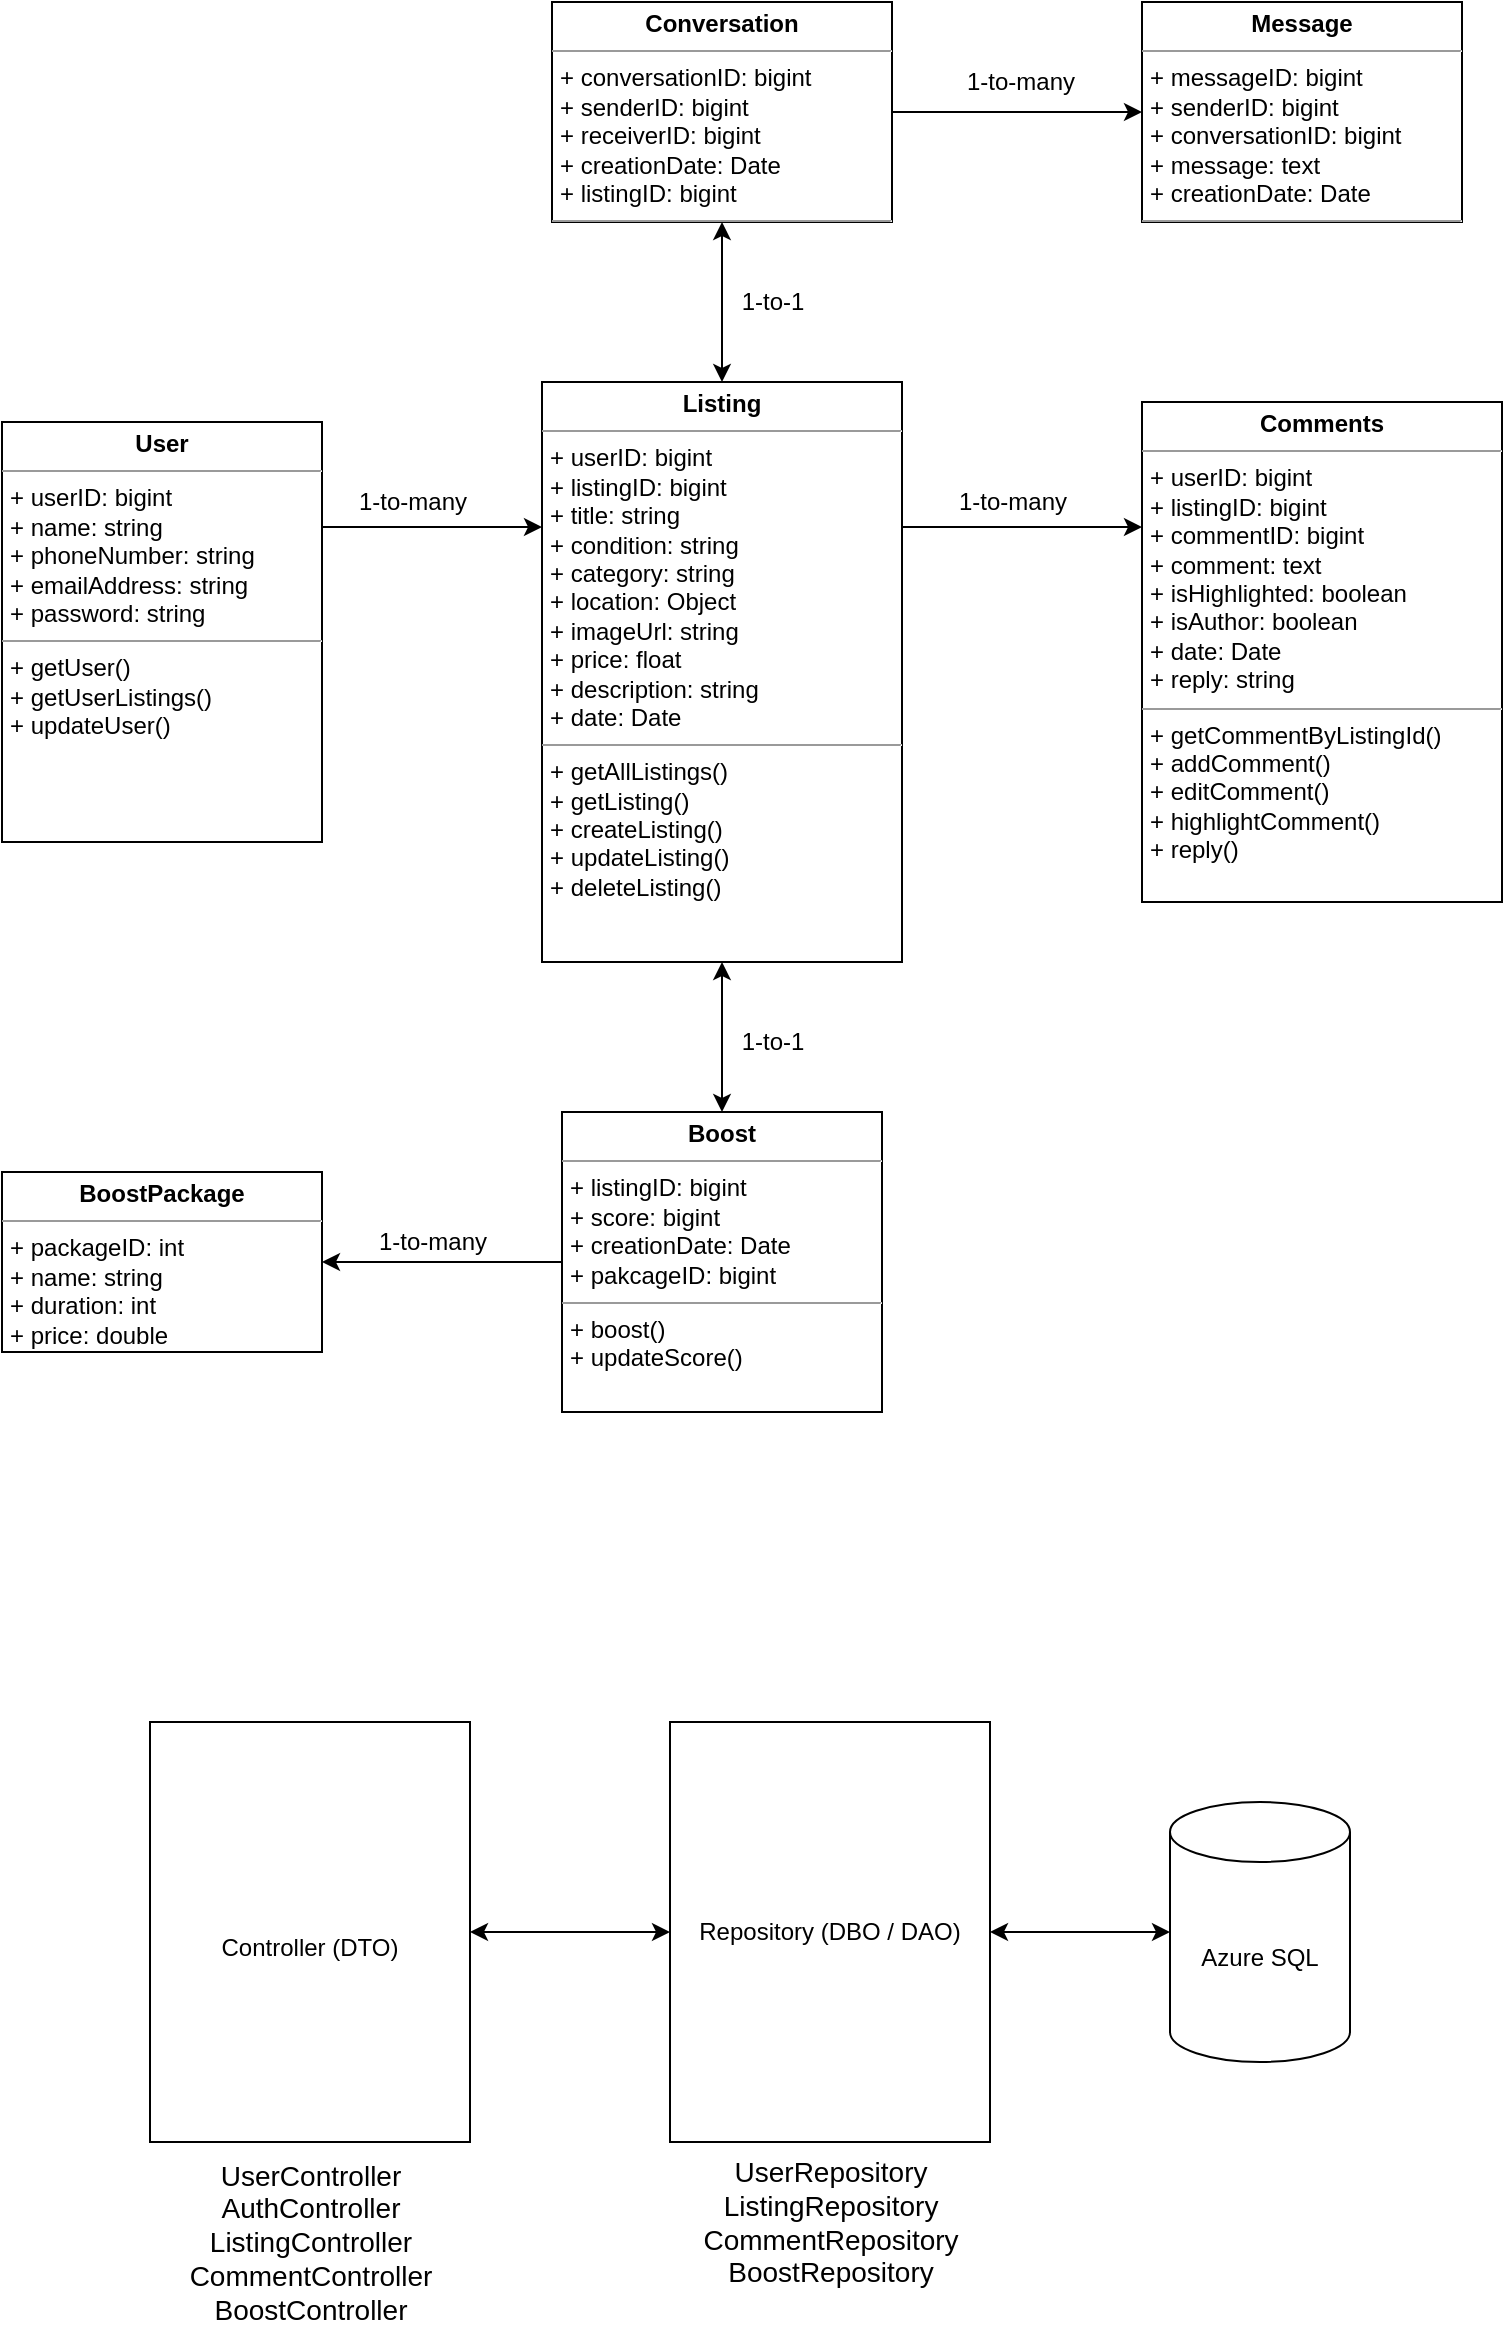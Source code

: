 <mxfile version="17.4.6" type="github">
  <diagram id="C5RBs43oDa-KdzZeNtuy" name="Page-1">
    <mxGraphModel dx="1339" dy="1998" grid="1" gridSize="10" guides="1" tooltips="1" connect="1" arrows="1" fold="1" page="1" pageScale="1" pageWidth="827" pageHeight="1169" math="0" shadow="0">
      <root>
        <mxCell id="WIyWlLk6GJQsqaUBKTNV-0" />
        <mxCell id="WIyWlLk6GJQsqaUBKTNV-1" parent="WIyWlLk6GJQsqaUBKTNV-0" />
        <mxCell id="-iETWxAdTGKrOr3p3Gbk-2" style="edgeStyle=orthogonalEdgeStyle;rounded=0;orthogonalLoop=1;jettySize=auto;html=1;exitX=1;exitY=0.25;exitDx=0;exitDy=0;entryX=0;entryY=0.25;entryDx=0;entryDy=0;" parent="WIyWlLk6GJQsqaUBKTNV-1" source="axjFOtPwWDvmPR-CUZJp-16" target="axjFOtPwWDvmPR-CUZJp-17" edge="1">
          <mxGeometry relative="1" as="geometry" />
        </mxCell>
        <mxCell id="axjFOtPwWDvmPR-CUZJp-16" value="&lt;p style=&quot;margin: 0px ; margin-top: 4px ; text-align: center&quot;&gt;&lt;b&gt;User&lt;/b&gt;&lt;/p&gt;&lt;hr size=&quot;1&quot;&gt;&lt;p style=&quot;margin: 0px ; margin-left: 4px&quot;&gt;+ userID: bigint&lt;/p&gt;&lt;p style=&quot;margin: 0px ; margin-left: 4px&quot;&gt;+ name: string&lt;/p&gt;&lt;p style=&quot;margin: 0px ; margin-left: 4px&quot;&gt;+ phoneNumber: string&lt;/p&gt;&lt;p style=&quot;margin: 0px ; margin-left: 4px&quot;&gt;+ emailAddress: string&lt;/p&gt;&lt;p style=&quot;margin: 0px ; margin-left: 4px&quot;&gt;+ password: string&lt;/p&gt;&lt;hr size=&quot;1&quot;&gt;&lt;p style=&quot;margin: 0px ; margin-left: 4px&quot;&gt;+ getUser()&lt;/p&gt;&lt;p style=&quot;margin: 0px ; margin-left: 4px&quot;&gt;+ getUserListings()&lt;/p&gt;&lt;p style=&quot;margin: 0px ; margin-left: 4px&quot;&gt;+ updateUser()&lt;/p&gt;" style="verticalAlign=top;align=left;overflow=fill;fontSize=12;fontFamily=Helvetica;html=1;" parent="WIyWlLk6GJQsqaUBKTNV-1" vertex="1">
          <mxGeometry x="40" y="60" width="160" height="210" as="geometry" />
        </mxCell>
        <mxCell id="axjFOtPwWDvmPR-CUZJp-17" value="&lt;p style=&quot;margin: 0px ; margin-top: 4px ; text-align: center&quot;&gt;&lt;b&gt;Listing&lt;/b&gt;&lt;/p&gt;&lt;hr size=&quot;1&quot;&gt;&lt;p style=&quot;margin: 0px ; margin-left: 4px&quot;&gt;+ userID: bigint&lt;/p&gt;&lt;p style=&quot;margin: 0px ; margin-left: 4px&quot;&gt;+ listingID: bigint&lt;br&gt;&lt;/p&gt;&lt;p style=&quot;margin: 0px ; margin-left: 4px&quot;&gt;+ title: string&lt;br&gt;&lt;/p&gt;&lt;p style=&quot;margin: 0px ; margin-left: 4px&quot;&gt;+ condition: string&lt;/p&gt;&lt;p style=&quot;margin: 0px ; margin-left: 4px&quot;&gt;+ category: string&lt;/p&gt;&lt;p style=&quot;margin: 0px ; margin-left: 4px&quot;&gt;+ location: Object&lt;/p&gt;&lt;p style=&quot;margin: 0px ; margin-left: 4px&quot;&gt;+ imageUrl: string&lt;/p&gt;&lt;p style=&quot;margin: 0px ; margin-left: 4px&quot;&gt;+ price: float&lt;/p&gt;&lt;p style=&quot;margin: 0px ; margin-left: 4px&quot;&gt;+ description: string&lt;/p&gt;&lt;p style=&quot;margin: 0px ; margin-left: 4px&quot;&gt;+ date: Date&lt;/p&gt;&lt;hr size=&quot;1&quot;&gt;&lt;p style=&quot;margin: 0px ; margin-left: 4px&quot;&gt;+ getAllListings()&lt;br&gt;&lt;/p&gt;&lt;p style=&quot;margin: 0px ; margin-left: 4px&quot;&gt;+ getListing()&lt;/p&gt;&lt;p style=&quot;margin: 0px ; margin-left: 4px&quot;&gt;+ createListing()&lt;/p&gt;&lt;p style=&quot;margin: 0px ; margin-left: 4px&quot;&gt;+ updateListing()&lt;/p&gt;&lt;p style=&quot;margin: 0px ; margin-left: 4px&quot;&gt;+ deleteListing()&lt;/p&gt;" style="verticalAlign=top;align=left;overflow=fill;fontSize=12;fontFamily=Helvetica;html=1;" parent="WIyWlLk6GJQsqaUBKTNV-1" vertex="1">
          <mxGeometry x="310" y="40" width="180" height="290" as="geometry" />
        </mxCell>
        <mxCell id="axjFOtPwWDvmPR-CUZJp-18" value="&lt;p style=&quot;margin: 0px ; margin-top: 4px ; text-align: center&quot;&gt;&lt;b&gt;Comments&lt;/b&gt;&lt;/p&gt;&lt;hr size=&quot;1&quot;&gt;&lt;p style=&quot;margin: 0px ; margin-left: 4px&quot;&gt;+ userID: bigint&lt;/p&gt;&lt;p style=&quot;margin: 0px ; margin-left: 4px&quot;&gt;+ listingID: bigint&lt;/p&gt;&lt;p style=&quot;margin: 0px ; margin-left: 4px&quot;&gt;+ commentID: bigint&lt;/p&gt;&lt;p style=&quot;margin: 0px ; margin-left: 4px&quot;&gt;+ comment: text&lt;/p&gt;&lt;p style=&quot;margin: 0px ; margin-left: 4px&quot;&gt;+ isHighlighted: boolean&lt;/p&gt;&lt;p style=&quot;margin: 0px ; margin-left: 4px&quot;&gt;+ isAuthor: boolean&lt;/p&gt;&lt;p style=&quot;margin: 0px ; margin-left: 4px&quot;&gt;+ date: Date&lt;/p&gt;&lt;p style=&quot;margin: 0px ; margin-left: 4px&quot;&gt;+ reply: string&lt;/p&gt;&lt;hr size=&quot;1&quot;&gt;&lt;p style=&quot;margin: 0px ; margin-left: 4px&quot;&gt;+ getCommentByListingId()&lt;/p&gt;&lt;p style=&quot;margin: 0px ; margin-left: 4px&quot;&gt;+ addComment()&lt;/p&gt;&lt;p style=&quot;margin: 0px ; margin-left: 4px&quot;&gt;+ editComment()&lt;/p&gt;&lt;p style=&quot;margin: 0px ; margin-left: 4px&quot;&gt;+ highlightComment()&lt;/p&gt;&lt;p style=&quot;margin: 0px ; margin-left: 4px&quot;&gt;+ reply()&lt;/p&gt;" style="verticalAlign=top;align=left;overflow=fill;fontSize=12;fontFamily=Helvetica;html=1;" parent="WIyWlLk6GJQsqaUBKTNV-1" vertex="1">
          <mxGeometry x="610" y="50" width="180" height="250" as="geometry" />
        </mxCell>
        <mxCell id="axjFOtPwWDvmPR-CUZJp-19" value="1-to-many" style="text;html=1;align=center;verticalAlign=middle;resizable=0;points=[];autosize=1;strokeColor=none;fillColor=none;" parent="WIyWlLk6GJQsqaUBKTNV-1" vertex="1">
          <mxGeometry x="210" y="90" width="70" height="20" as="geometry" />
        </mxCell>
        <mxCell id="axjFOtPwWDvmPR-CUZJp-21" value="&lt;br&gt;Controller (DTO)" style="rounded=0;whiteSpace=wrap;html=1;" parent="WIyWlLk6GJQsqaUBKTNV-1" vertex="1">
          <mxGeometry x="114" y="710" width="160" height="210" as="geometry" />
        </mxCell>
        <mxCell id="axjFOtPwWDvmPR-CUZJp-22" value="Repository (DBO / DAO)" style="rounded=0;whiteSpace=wrap;html=1;" parent="WIyWlLk6GJQsqaUBKTNV-1" vertex="1">
          <mxGeometry x="374" y="710" width="160" height="210" as="geometry" />
        </mxCell>
        <mxCell id="axjFOtPwWDvmPR-CUZJp-23" value="Azure SQL" style="shape=cylinder3;whiteSpace=wrap;html=1;boundedLbl=1;backgroundOutline=1;size=15;" parent="WIyWlLk6GJQsqaUBKTNV-1" vertex="1">
          <mxGeometry x="624" y="750" width="90" height="130" as="geometry" />
        </mxCell>
        <mxCell id="axjFOtPwWDvmPR-CUZJp-24" value="" style="endArrow=classic;startArrow=classic;html=1;rounded=0;entryX=0;entryY=0.5;entryDx=0;entryDy=0;entryPerimeter=0;exitX=1;exitY=0.5;exitDx=0;exitDy=0;" parent="WIyWlLk6GJQsqaUBKTNV-1" source="axjFOtPwWDvmPR-CUZJp-22" target="axjFOtPwWDvmPR-CUZJp-23" edge="1">
          <mxGeometry width="50" height="50" relative="1" as="geometry">
            <mxPoint x="384" y="900" as="sourcePoint" />
            <mxPoint x="434" y="850" as="targetPoint" />
          </mxGeometry>
        </mxCell>
        <mxCell id="axjFOtPwWDvmPR-CUZJp-25" value="" style="endArrow=classic;startArrow=classic;html=1;rounded=0;exitX=1;exitY=0.5;exitDx=0;exitDy=0;entryX=0;entryY=0.5;entryDx=0;entryDy=0;" parent="WIyWlLk6GJQsqaUBKTNV-1" source="axjFOtPwWDvmPR-CUZJp-21" target="axjFOtPwWDvmPR-CUZJp-22" edge="1">
          <mxGeometry width="50" height="50" relative="1" as="geometry">
            <mxPoint x="384" y="900" as="sourcePoint" />
            <mxPoint x="434" y="850" as="targetPoint" />
          </mxGeometry>
        </mxCell>
        <mxCell id="axjFOtPwWDvmPR-CUZJp-26" value="&lt;font style=&quot;font-size: 14px&quot;&gt;UserController&lt;br&gt;AuthController&lt;br&gt;ListingController&lt;br&gt;CommentController&lt;br&gt;BoostController&lt;br&gt;&lt;/font&gt;" style="text;html=1;align=center;verticalAlign=middle;resizable=0;points=[];autosize=1;strokeColor=none;fillColor=none;" parent="WIyWlLk6GJQsqaUBKTNV-1" vertex="1">
          <mxGeometry x="124" y="930" width="140" height="80" as="geometry" />
        </mxCell>
        <mxCell id="axjFOtPwWDvmPR-CUZJp-27" value="&lt;font style=&quot;font-size: 14px&quot;&gt;UserRepository&lt;br&gt;ListingRepository&lt;br&gt;CommentRepository&lt;br&gt;BoostRepository&lt;br&gt;&lt;/font&gt;" style="text;html=1;align=center;verticalAlign=middle;resizable=0;points=[];autosize=1;strokeColor=none;fillColor=none;" parent="WIyWlLk6GJQsqaUBKTNV-1" vertex="1">
          <mxGeometry x="384" y="930" width="140" height="60" as="geometry" />
        </mxCell>
        <mxCell id="-iETWxAdTGKrOr3p3Gbk-0" value="&lt;p style=&quot;margin: 0px ; margin-top: 4px ; text-align: center&quot;&gt;&lt;b&gt;Boost&lt;/b&gt;&lt;/p&gt;&lt;hr size=&quot;1&quot;&gt;&lt;p style=&quot;margin: 0px ; margin-left: 4px&quot;&gt;+ listingID: bigint&lt;/p&gt;&lt;p style=&quot;margin: 0px ; margin-left: 4px&quot;&gt;+ score: bigint&lt;br&gt;&lt;/p&gt;&lt;p style=&quot;margin: 0px ; margin-left: 4px&quot;&gt;+ creationDate: Date&lt;/p&gt;&lt;p style=&quot;margin: 0px ; margin-left: 4px&quot;&gt;+ pakcageID: bigint&lt;br&gt;&lt;/p&gt;&lt;hr size=&quot;1&quot;&gt;&lt;p style=&quot;margin: 0px ; margin-left: 4px&quot;&gt;+ boost()&lt;/p&gt;&lt;p style=&quot;margin: 0px ; margin-left: 4px&quot;&gt;+ updateScore()&lt;/p&gt;" style="verticalAlign=top;align=left;overflow=fill;fontSize=12;fontFamily=Helvetica;html=1;" parent="WIyWlLk6GJQsqaUBKTNV-1" vertex="1">
          <mxGeometry x="320" y="405" width="160" height="150" as="geometry" />
        </mxCell>
        <mxCell id="-iETWxAdTGKrOr3p3Gbk-4" style="edgeStyle=orthogonalEdgeStyle;rounded=0;orthogonalLoop=1;jettySize=auto;html=1;exitX=1;exitY=0.25;exitDx=0;exitDy=0;entryX=0;entryY=0.25;entryDx=0;entryDy=0;" parent="WIyWlLk6GJQsqaUBKTNV-1" source="axjFOtPwWDvmPR-CUZJp-17" target="axjFOtPwWDvmPR-CUZJp-18" edge="1">
          <mxGeometry relative="1" as="geometry">
            <mxPoint x="210" y="122.5" as="sourcePoint" />
            <mxPoint x="330" y="122.5" as="targetPoint" />
          </mxGeometry>
        </mxCell>
        <mxCell id="-iETWxAdTGKrOr3p3Gbk-5" value="1-to-many" style="text;html=1;align=center;verticalAlign=middle;resizable=0;points=[];autosize=1;strokeColor=none;fillColor=none;" parent="WIyWlLk6GJQsqaUBKTNV-1" vertex="1">
          <mxGeometry x="510" y="90" width="70" height="20" as="geometry" />
        </mxCell>
        <mxCell id="-iETWxAdTGKrOr3p3Gbk-7" value="" style="endArrow=classic;startArrow=classic;html=1;rounded=0;exitX=0.5;exitY=0;exitDx=0;exitDy=0;entryX=0.5;entryY=1;entryDx=0;entryDy=0;" parent="WIyWlLk6GJQsqaUBKTNV-1" source="-iETWxAdTGKrOr3p3Gbk-0" target="axjFOtPwWDvmPR-CUZJp-17" edge="1">
          <mxGeometry width="50" height="50" relative="1" as="geometry">
            <mxPoint x="200" y="360" as="sourcePoint" />
            <mxPoint x="250" y="310" as="targetPoint" />
          </mxGeometry>
        </mxCell>
        <mxCell id="1j9gqKUk-XoY-LHrO7DJ-0" value="&lt;p style=&quot;margin: 0px ; margin-top: 4px ; text-align: center&quot;&gt;&lt;b&gt;BoostPackage&lt;/b&gt;&lt;/p&gt;&lt;hr size=&quot;1&quot;&gt;&lt;p style=&quot;margin: 0px ; margin-left: 4px&quot;&gt;+ packageID: int&lt;/p&gt;&lt;p style=&quot;margin: 0px ; margin-left: 4px&quot;&gt;+ name: string&lt;/p&gt;&lt;p style=&quot;margin: 0px ; margin-left: 4px&quot;&gt;+ duration: int&lt;/p&gt;&lt;p style=&quot;margin: 0px ; margin-left: 4px&quot;&gt;+ price: double&lt;/p&gt;&lt;hr size=&quot;1&quot;&gt;&lt;p style=&quot;margin: 0px ; margin-left: 4px&quot;&gt;&lt;br&gt;&lt;/p&gt;" style="verticalAlign=top;align=left;overflow=fill;fontSize=12;fontFamily=Helvetica;html=1;" parent="WIyWlLk6GJQsqaUBKTNV-1" vertex="1">
          <mxGeometry x="40" y="435" width="160" height="90" as="geometry" />
        </mxCell>
        <mxCell id="1j9gqKUk-XoY-LHrO7DJ-1" style="edgeStyle=orthogonalEdgeStyle;rounded=0;orthogonalLoop=1;jettySize=auto;html=1;entryX=1;entryY=0.5;entryDx=0;entryDy=0;exitX=0;exitY=0.5;exitDx=0;exitDy=0;" parent="WIyWlLk6GJQsqaUBKTNV-1" source="-iETWxAdTGKrOr3p3Gbk-0" target="1j9gqKUk-XoY-LHrO7DJ-0" edge="1">
          <mxGeometry relative="1" as="geometry">
            <mxPoint x="280" y="580" as="sourcePoint" />
            <mxPoint x="320" y="520" as="targetPoint" />
          </mxGeometry>
        </mxCell>
        <mxCell id="1j9gqKUk-XoY-LHrO7DJ-2" value="1-to-many" style="text;html=1;align=center;verticalAlign=middle;resizable=0;points=[];autosize=1;strokeColor=none;fillColor=none;" parent="WIyWlLk6GJQsqaUBKTNV-1" vertex="1">
          <mxGeometry x="220" y="460" width="70" height="20" as="geometry" />
        </mxCell>
        <mxCell id="JvOePkyQm42PelufHeXb-0" value="&lt;p style=&quot;margin: 0px ; margin-top: 4px ; text-align: center&quot;&gt;&lt;b&gt;Conversation&lt;/b&gt;&lt;/p&gt;&lt;hr size=&quot;1&quot;&gt;&lt;p style=&quot;margin: 0px ; margin-left: 4px&quot;&gt;+ conversationID: bigint&lt;br&gt;&lt;/p&gt;&lt;p style=&quot;margin: 0px ; margin-left: 4px&quot;&gt;+ senderID: bigint&lt;/p&gt;&lt;p style=&quot;margin: 0px ; margin-left: 4px&quot;&gt;+ receiverID: bigint&lt;br&gt;&lt;/p&gt;&lt;p style=&quot;margin: 0px ; margin-left: 4px&quot;&gt;+ creationDate: Date&lt;/p&gt;&lt;p style=&quot;margin: 0px ; margin-left: 4px&quot;&gt;+ listingID: bigint&lt;br&gt;&lt;/p&gt;&lt;hr size=&quot;1&quot;&gt;&lt;p style=&quot;margin: 0px ; margin-left: 4px&quot;&gt;&lt;br&gt;&lt;/p&gt;" style="verticalAlign=top;align=left;overflow=fill;fontSize=12;fontFamily=Helvetica;html=1;" vertex="1" parent="WIyWlLk6GJQsqaUBKTNV-1">
          <mxGeometry x="315" y="-150" width="170" height="110" as="geometry" />
        </mxCell>
        <mxCell id="JvOePkyQm42PelufHeXb-1" value="&lt;p style=&quot;margin: 0px ; margin-top: 4px ; text-align: center&quot;&gt;&lt;b&gt;Message&lt;/b&gt;&lt;/p&gt;&lt;hr size=&quot;1&quot;&gt;&lt;p style=&quot;margin: 0px 0px 0px 4px&quot;&gt;+ messageID: bigint&lt;/p&gt;&lt;p style=&quot;margin: 0px 0px 0px 4px&quot;&gt;+ senderID: bigint&lt;/p&gt;&lt;p style=&quot;margin: 0px 0px 0px 4px&quot;&gt;+ conversationID: bigint&lt;/p&gt;&lt;p style=&quot;margin: 0px 0px 0px 4px&quot;&gt;+ message: text&lt;br&gt;&lt;/p&gt;&lt;p style=&quot;margin: 0px 0px 0px 4px&quot;&gt;+ creationDate: Date&lt;/p&gt;&lt;hr size=&quot;1&quot;&gt;&lt;p style=&quot;margin: 0px ; margin-left: 4px&quot;&gt;&lt;br&gt;&lt;/p&gt;" style="verticalAlign=top;align=left;overflow=fill;fontSize=12;fontFamily=Helvetica;html=1;" vertex="1" parent="WIyWlLk6GJQsqaUBKTNV-1">
          <mxGeometry x="610" y="-150" width="160" height="110" as="geometry" />
        </mxCell>
        <mxCell id="JvOePkyQm42PelufHeXb-2" value="" style="endArrow=classic;startArrow=classic;html=1;rounded=0;exitX=0.5;exitY=0;exitDx=0;exitDy=0;entryX=0.5;entryY=1;entryDx=0;entryDy=0;" edge="1" parent="WIyWlLk6GJQsqaUBKTNV-1" source="axjFOtPwWDvmPR-CUZJp-17" target="JvOePkyQm42PelufHeXb-0">
          <mxGeometry width="50" height="50" relative="1" as="geometry">
            <mxPoint x="424.5" y="40" as="sourcePoint" />
            <mxPoint x="424.5" y="-35" as="targetPoint" />
          </mxGeometry>
        </mxCell>
        <mxCell id="JvOePkyQm42PelufHeXb-3" style="edgeStyle=orthogonalEdgeStyle;rounded=0;orthogonalLoop=1;jettySize=auto;html=1;exitX=1;exitY=0.5;exitDx=0;exitDy=0;entryX=0;entryY=0.5;entryDx=0;entryDy=0;" edge="1" parent="WIyWlLk6GJQsqaUBKTNV-1" source="JvOePkyQm42PelufHeXb-0" target="JvOePkyQm42PelufHeXb-1">
          <mxGeometry relative="1" as="geometry">
            <mxPoint x="524" y="-10" as="sourcePoint" />
            <mxPoint x="644" y="-10" as="targetPoint" />
          </mxGeometry>
        </mxCell>
        <mxCell id="JvOePkyQm42PelufHeXb-4" value="1-to-1" style="text;html=1;align=center;verticalAlign=middle;resizable=0;points=[];autosize=1;strokeColor=none;fillColor=none;" vertex="1" parent="WIyWlLk6GJQsqaUBKTNV-1">
          <mxGeometry x="400" y="-10" width="50" height="20" as="geometry" />
        </mxCell>
        <mxCell id="JvOePkyQm42PelufHeXb-5" value="1-to-1" style="text;html=1;align=center;verticalAlign=middle;resizable=0;points=[];autosize=1;strokeColor=none;fillColor=none;" vertex="1" parent="WIyWlLk6GJQsqaUBKTNV-1">
          <mxGeometry x="400" y="360" width="50" height="20" as="geometry" />
        </mxCell>
        <mxCell id="JvOePkyQm42PelufHeXb-6" value="1-to-many" style="text;html=1;align=center;verticalAlign=middle;resizable=0;points=[];autosize=1;strokeColor=none;fillColor=none;" vertex="1" parent="WIyWlLk6GJQsqaUBKTNV-1">
          <mxGeometry x="514" y="-120" width="70" height="20" as="geometry" />
        </mxCell>
      </root>
    </mxGraphModel>
  </diagram>
</mxfile>
